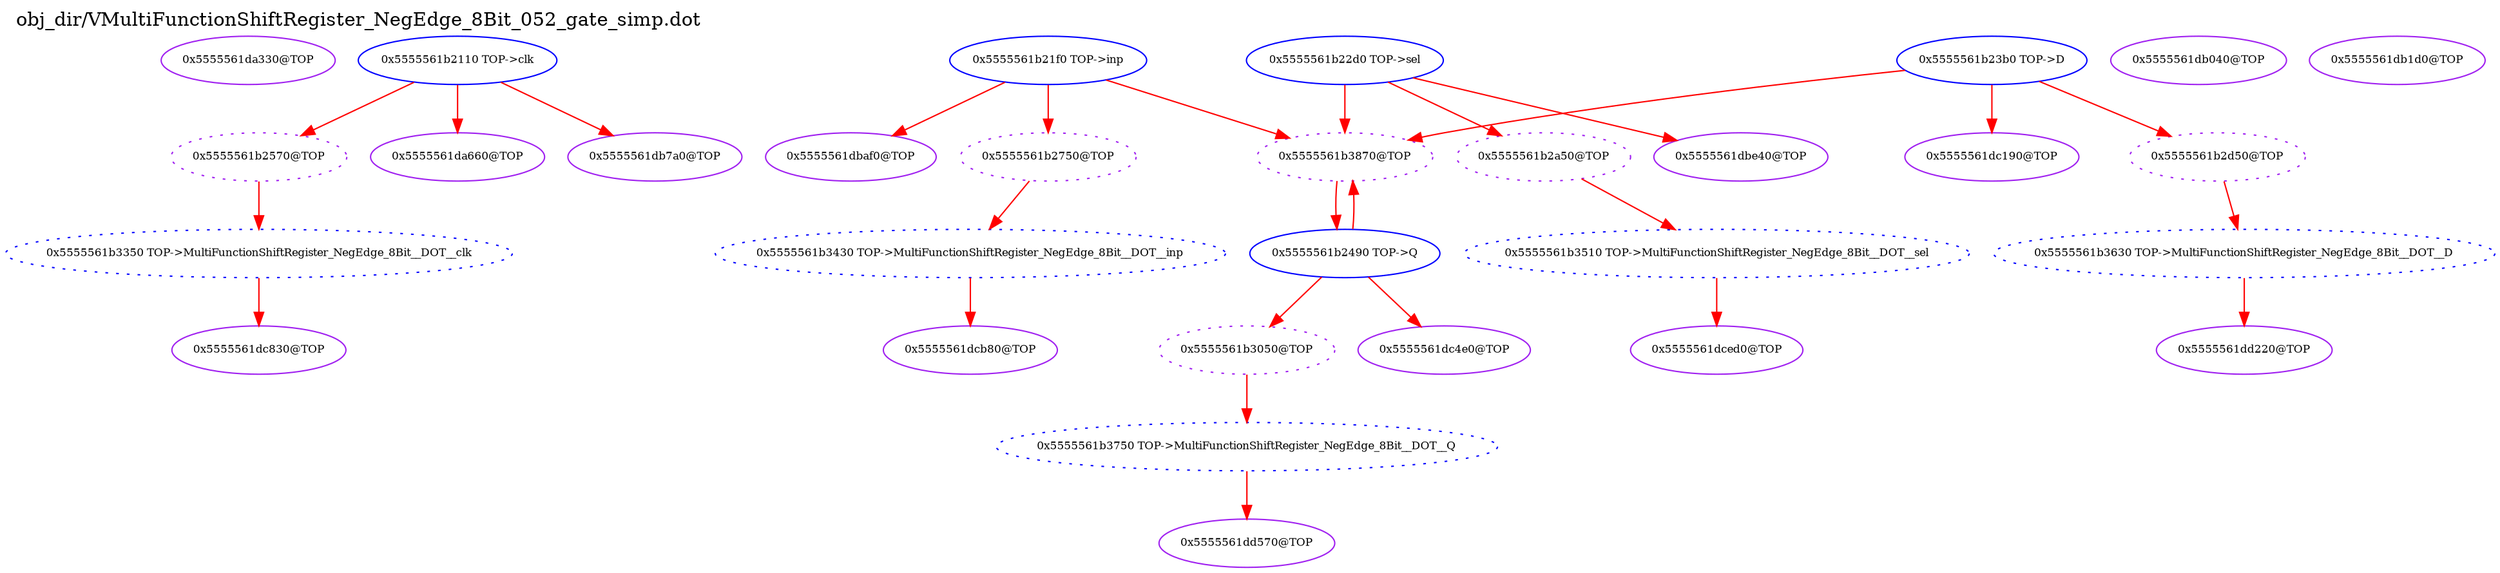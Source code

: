 digraph v3graph {
	graph	[label="obj_dir/VMultiFunctionShiftRegister_NegEdge_8Bit_052_gate_simp.dot",
		 labelloc=t, labeljust=l,
		 //size="7.5,10",
		 rankdir=TB];
	n0	[fontsize=8 label="0x5555561da330@TOP", color=purple];
	n1	[fontsize=8 label="0x5555561b2570@TOP", color=purple, style=dotted];
	n2	[fontsize=8 label="0x5555561b2110 TOP->clk", color=blue];
	n3	[fontsize=8 label="0x5555561b3350 TOP->MultiFunctionShiftRegister_NegEdge_8Bit__DOT__clk", color=blue, style=dotted];
	n4	[fontsize=8 label="0x5555561b2750@TOP", color=purple, style=dotted];
	n5	[fontsize=8 label="0x5555561b21f0 TOP->inp", color=blue];
	n6	[fontsize=8 label="0x5555561b3430 TOP->MultiFunctionShiftRegister_NegEdge_8Bit__DOT__inp", color=blue, style=dotted];
	n7	[fontsize=8 label="0x5555561b2a50@TOP", color=purple, style=dotted];
	n8	[fontsize=8 label="0x5555561b22d0 TOP->sel", color=blue];
	n9	[fontsize=8 label="0x5555561b3510 TOP->MultiFunctionShiftRegister_NegEdge_8Bit__DOT__sel", color=blue, style=dotted];
	n10	[fontsize=8 label="0x5555561b2d50@TOP", color=purple, style=dotted];
	n11	[fontsize=8 label="0x5555561b23b0 TOP->D", color=blue];
	n12	[fontsize=8 label="0x5555561b3630 TOP->MultiFunctionShiftRegister_NegEdge_8Bit__DOT__D", color=blue, style=dotted];
	n13	[fontsize=8 label="0x5555561b3050@TOP", color=purple, style=dotted];
	n14	[fontsize=8 label="0x5555561b2490 TOP->Q", color=blue];
	n15	[fontsize=8 label="0x5555561b3750 TOP->MultiFunctionShiftRegister_NegEdge_8Bit__DOT__Q", color=blue, style=dotted];
	n16	[fontsize=8 label="0x5555561da660@TOP", color=purple];
	n17	[fontsize=8 label="0x5555561b3870@TOP", color=purple, style=dotted];
	n18	[fontsize=8 label="0x5555561db040@TOP", color=purple];
	n19	[fontsize=8 label="0x5555561db1d0@TOP", color=purple];
	n20	[fontsize=8 label="0x5555561db7a0@TOP", color=purple];
	n21	[fontsize=8 label="0x5555561dbaf0@TOP", color=purple];
	n22	[fontsize=8 label="0x5555561dbe40@TOP", color=purple];
	n23	[fontsize=8 label="0x5555561dc190@TOP", color=purple];
	n24	[fontsize=8 label="0x5555561dc4e0@TOP", color=purple];
	n25	[fontsize=8 label="0x5555561dc830@TOP", color=purple];
	n26	[fontsize=8 label="0x5555561dcb80@TOP", color=purple];
	n27	[fontsize=8 label="0x5555561dced0@TOP", color=purple];
	n28	[fontsize=8 label="0x5555561dd220@TOP", color=purple];
	n29	[fontsize=8 label="0x5555561dd570@TOP", color=purple];
	n1 -> n3 [fontsize=8 label="" weight=1 color=red];
	n2 -> n1 [fontsize=8 label="" weight=1 color=red];
	n2 -> n16 [fontsize=8 label="" weight=1 color=red];
	n2 -> n20 [fontsize=8 label="" weight=1 color=red];
	n3 -> n25 [fontsize=8 label="" weight=1 color=red];
	n4 -> n6 [fontsize=8 label="" weight=1 color=red];
	n5 -> n4 [fontsize=8 label="" weight=1 color=red];
	n5 -> n17 [fontsize=8 label="" weight=1 color=red];
	n5 -> n21 [fontsize=8 label="" weight=1 color=red];
	n6 -> n26 [fontsize=8 label="" weight=1 color=red];
	n7 -> n9 [fontsize=8 label="" weight=1 color=red];
	n8 -> n7 [fontsize=8 label="" weight=1 color=red];
	n8 -> n17 [fontsize=8 label="" weight=7 color=red];
	n8 -> n22 [fontsize=8 label="" weight=1 color=red];
	n9 -> n27 [fontsize=8 label="" weight=1 color=red];
	n10 -> n12 [fontsize=8 label="" weight=1 color=red];
	n11 -> n10 [fontsize=8 label="" weight=1 color=red];
	n11 -> n17 [fontsize=8 label="" weight=1 color=red];
	n11 -> n23 [fontsize=8 label="" weight=1 color=red];
	n12 -> n28 [fontsize=8 label="" weight=1 color=red];
	n13 -> n15 [fontsize=8 label="" weight=1 color=red];
	n14 -> n13 [fontsize=8 label="" weight=1 color=red];
	n14 -> n17 [fontsize=8 label="" weight=9 color=red];
	n14 -> n24 [fontsize=8 label="" weight=1 color=red];
	n15 -> n29 [fontsize=8 label="" weight=1 color=red];
	n17 -> n14 [fontsize=8 label="" weight=1 color=red];
}
